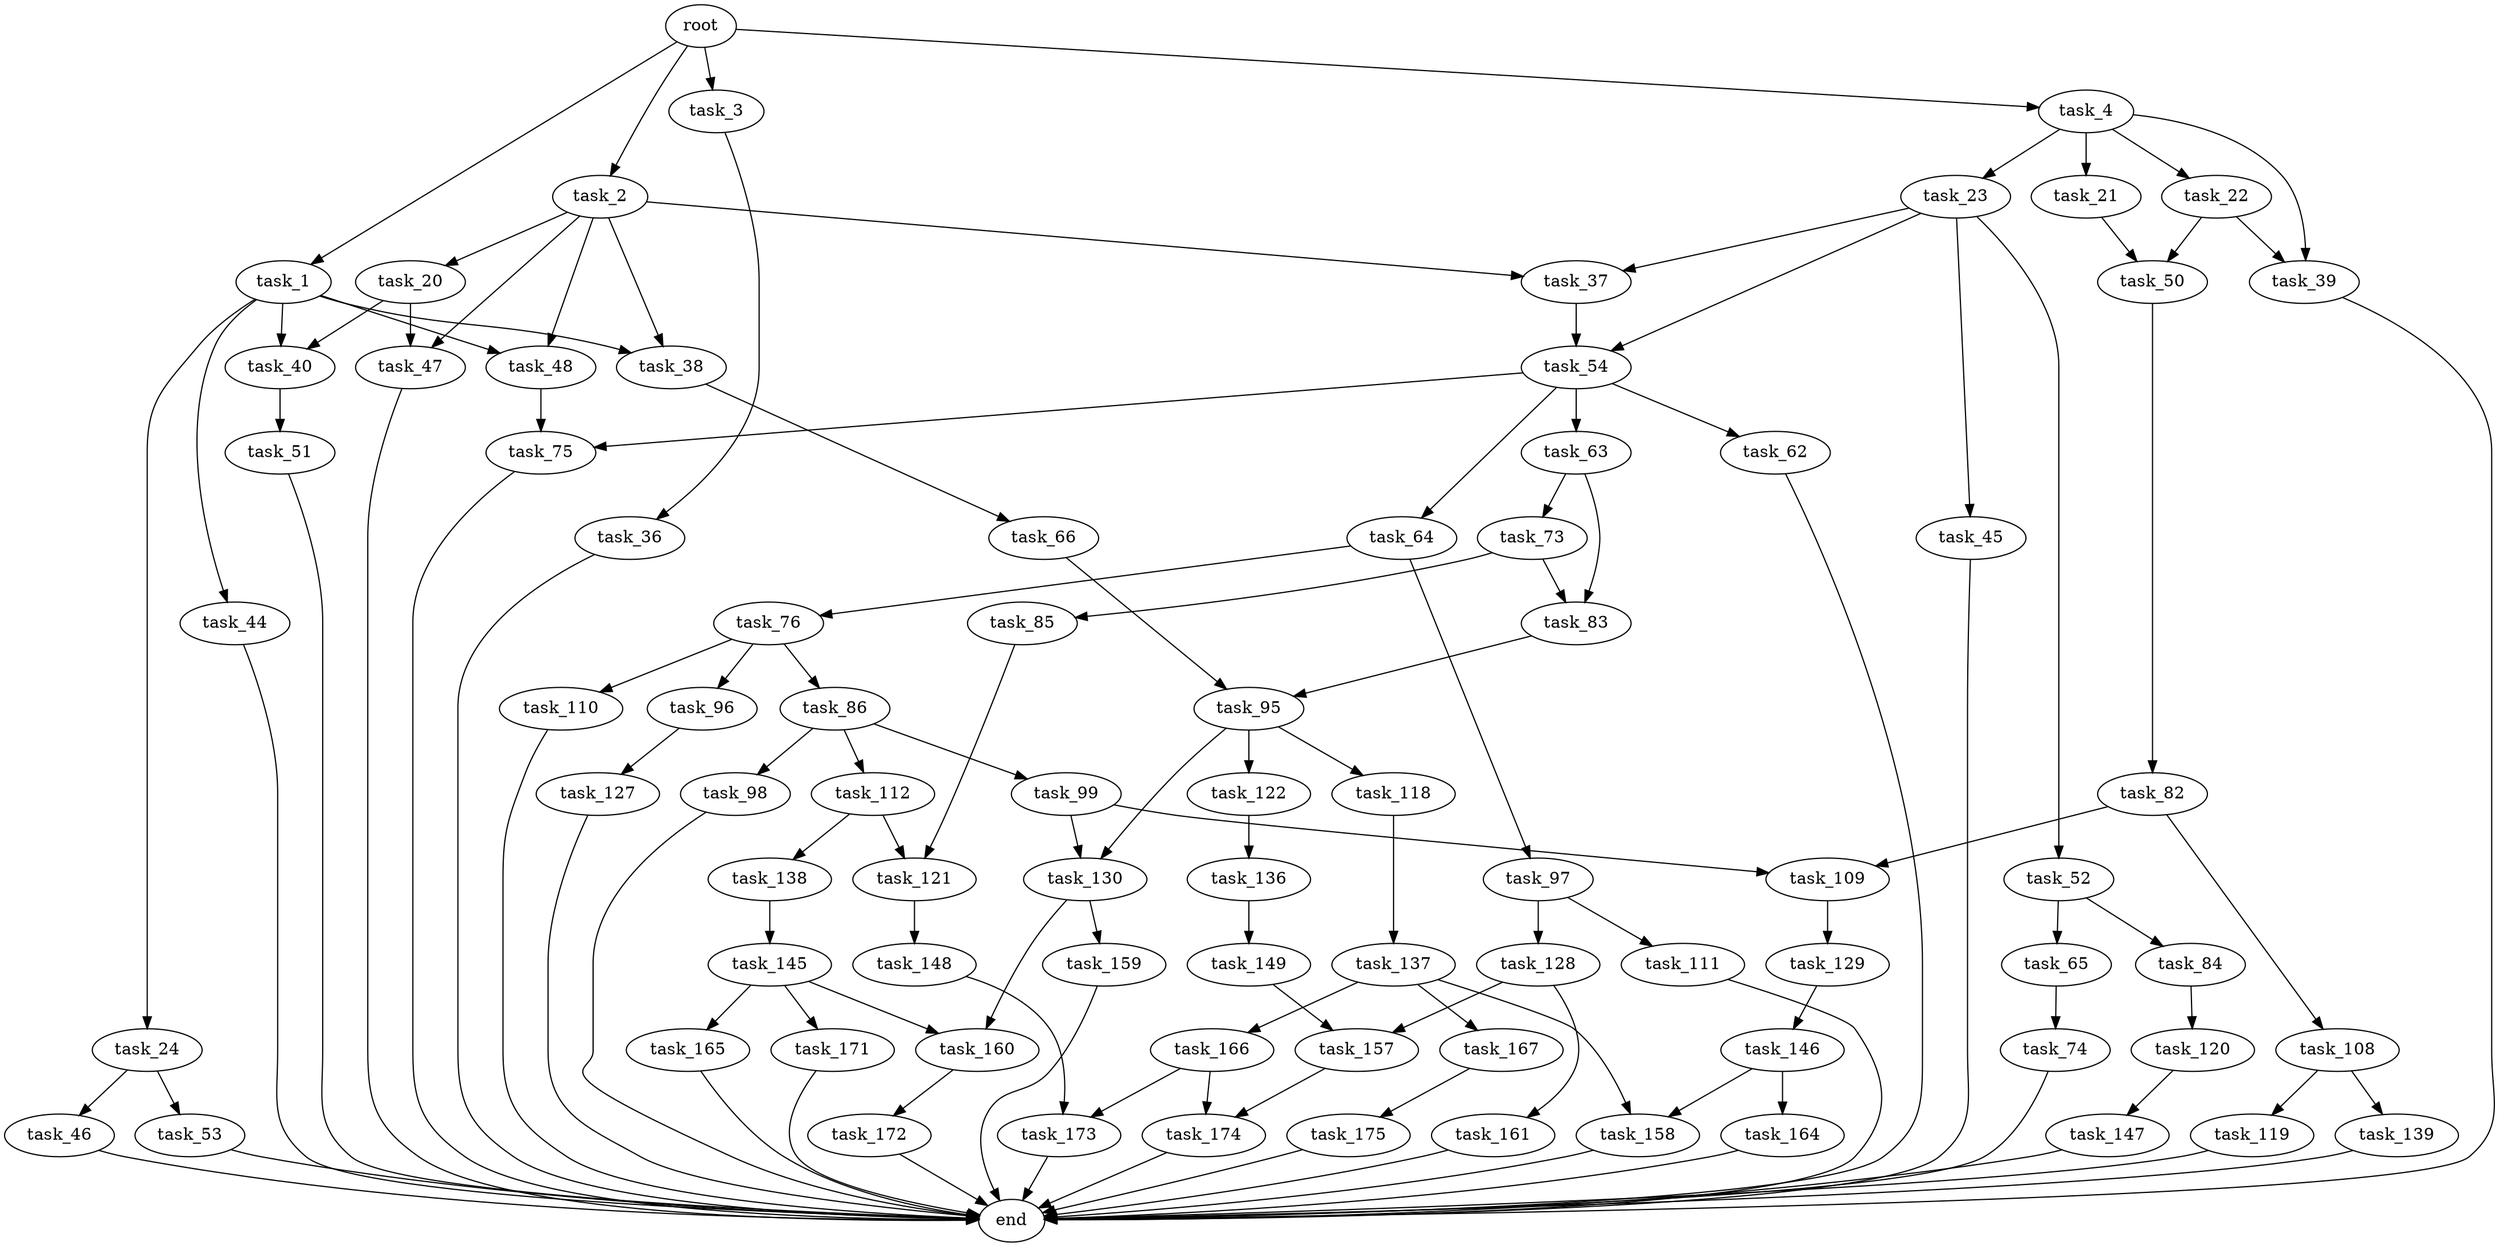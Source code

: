 digraph G {
  root [size="0.000000"];
  task_1 [size="1997196301.000000"];
  task_2 [size="68719476736.000000"];
  task_3 [size="7445692350.000000"];
  task_4 [size="35302846212.000000"];
  task_24 [size="6743222620.000000"];
  task_38 [size="2526535862.000000"];
  task_40 [size="934888366254.000000"];
  task_44 [size="4056919148.000000"];
  task_48 [size="26541887418.000000"];
  task_20 [size="38973575030.000000"];
  task_37 [size="1073741824000.000000"];
  task_47 [size="68719476736.000000"];
  task_36 [size="581960370978.000000"];
  task_21 [size="8589934592.000000"];
  task_22 [size="131304160634.000000"];
  task_23 [size="205230291864.000000"];
  task_39 [size="20825984849.000000"];
  task_50 [size="14543872830.000000"];
  task_45 [size="1073741824000.000000"];
  task_52 [size="1805874988.000000"];
  task_54 [size="68719476736.000000"];
  task_46 [size="28991029248.000000"];
  task_53 [size="549755813888.000000"];
  end [size="0.000000"];
  task_66 [size="636383699934.000000"];
  task_51 [size="11260871320.000000"];
  task_75 [size="8221859370.000000"];
  task_82 [size="12745539490.000000"];
  task_65 [size="98112322831.000000"];
  task_84 [size="346174799870.000000"];
  task_62 [size="13055573004.000000"];
  task_63 [size="443206312055.000000"];
  task_64 [size="85391983302.000000"];
  task_73 [size="133099680696.000000"];
  task_83 [size="7635226042.000000"];
  task_76 [size="1795978363.000000"];
  task_97 [size="3915199660.000000"];
  task_74 [size="1321443829545.000000"];
  task_95 [size="368293445632.000000"];
  task_85 [size="190851901505.000000"];
  task_86 [size="74759842068.000000"];
  task_96 [size="28991029248.000000"];
  task_110 [size="189443426276.000000"];
  task_108 [size="12799615397.000000"];
  task_109 [size="720501853084.000000"];
  task_120 [size="58128167989.000000"];
  task_121 [size="399488642639.000000"];
  task_98 [size="6025857786.000000"];
  task_99 [size="134217728000.000000"];
  task_112 [size="1073741824000.000000"];
  task_118 [size="196633145974.000000"];
  task_122 [size="12576354950.000000"];
  task_130 [size="14736933731.000000"];
  task_127 [size="782757789696.000000"];
  task_111 [size="14344185762.000000"];
  task_128 [size="369129395675.000000"];
  task_119 [size="8589934592.000000"];
  task_139 [size="8589934592.000000"];
  task_129 [size="13810018049.000000"];
  task_138 [size="368293445632.000000"];
  task_137 [size="36642185166.000000"];
  task_147 [size="137904644076.000000"];
  task_148 [size="27957959593.000000"];
  task_136 [size="171045753695.000000"];
  task_157 [size="704504076949.000000"];
  task_161 [size="3549578719.000000"];
  task_146 [size="231928233984.000000"];
  task_159 [size="189715061806.000000"];
  task_160 [size="68719476736.000000"];
  task_149 [size="1073741824000.000000"];
  task_158 [size="514323117848.000000"];
  task_166 [size="62078569698.000000"];
  task_167 [size="568516210650.000000"];
  task_145 [size="368293445632.000000"];
  task_165 [size="449364513.000000"];
  task_171 [size="279081407402.000000"];
  task_164 [size="199937255304.000000"];
  task_173 [size="16788666670.000000"];
  task_174 [size="5871275963.000000"];
  task_172 [size="319432475708.000000"];
  task_175 [size="68719476736.000000"];

  root -> task_1 [size="1.000000"];
  root -> task_2 [size="1.000000"];
  root -> task_3 [size="1.000000"];
  root -> task_4 [size="1.000000"];
  task_1 -> task_24 [size="209715200.000000"];
  task_1 -> task_38 [size="209715200.000000"];
  task_1 -> task_40 [size="209715200.000000"];
  task_1 -> task_44 [size="209715200.000000"];
  task_1 -> task_48 [size="209715200.000000"];
  task_2 -> task_20 [size="134217728.000000"];
  task_2 -> task_37 [size="134217728.000000"];
  task_2 -> task_38 [size="134217728.000000"];
  task_2 -> task_47 [size="134217728.000000"];
  task_2 -> task_48 [size="134217728.000000"];
  task_3 -> task_36 [size="134217728.000000"];
  task_4 -> task_21 [size="838860800.000000"];
  task_4 -> task_22 [size="838860800.000000"];
  task_4 -> task_23 [size="838860800.000000"];
  task_4 -> task_39 [size="838860800.000000"];
  task_24 -> task_46 [size="411041792.000000"];
  task_24 -> task_53 [size="411041792.000000"];
  task_38 -> task_66 [size="134217728.000000"];
  task_40 -> task_51 [size="838860800.000000"];
  task_44 -> end [size="1.000000"];
  task_48 -> task_75 [size="536870912.000000"];
  task_20 -> task_40 [size="75497472.000000"];
  task_20 -> task_47 [size="75497472.000000"];
  task_37 -> task_54 [size="838860800.000000"];
  task_47 -> end [size="1.000000"];
  task_36 -> end [size="1.000000"];
  task_21 -> task_50 [size="33554432.000000"];
  task_22 -> task_39 [size="411041792.000000"];
  task_22 -> task_50 [size="411041792.000000"];
  task_23 -> task_37 [size="134217728.000000"];
  task_23 -> task_45 [size="134217728.000000"];
  task_23 -> task_52 [size="134217728.000000"];
  task_23 -> task_54 [size="134217728.000000"];
  task_39 -> end [size="1.000000"];
  task_50 -> task_82 [size="411041792.000000"];
  task_45 -> end [size="1.000000"];
  task_52 -> task_65 [size="33554432.000000"];
  task_52 -> task_84 [size="33554432.000000"];
  task_54 -> task_62 [size="134217728.000000"];
  task_54 -> task_63 [size="134217728.000000"];
  task_54 -> task_64 [size="134217728.000000"];
  task_54 -> task_75 [size="134217728.000000"];
  task_46 -> end [size="1.000000"];
  task_53 -> end [size="1.000000"];
  task_66 -> task_95 [size="411041792.000000"];
  task_51 -> end [size="1.000000"];
  task_75 -> end [size="1.000000"];
  task_82 -> task_108 [size="209715200.000000"];
  task_82 -> task_109 [size="209715200.000000"];
  task_65 -> task_74 [size="75497472.000000"];
  task_84 -> task_120 [size="679477248.000000"];
  task_62 -> end [size="1.000000"];
  task_63 -> task_73 [size="411041792.000000"];
  task_63 -> task_83 [size="411041792.000000"];
  task_64 -> task_76 [size="411041792.000000"];
  task_64 -> task_97 [size="411041792.000000"];
  task_73 -> task_83 [size="134217728.000000"];
  task_73 -> task_85 [size="134217728.000000"];
  task_83 -> task_95 [size="301989888.000000"];
  task_76 -> task_86 [size="33554432.000000"];
  task_76 -> task_96 [size="33554432.000000"];
  task_76 -> task_110 [size="33554432.000000"];
  task_97 -> task_111 [size="75497472.000000"];
  task_97 -> task_128 [size="75497472.000000"];
  task_74 -> end [size="1.000000"];
  task_95 -> task_118 [size="411041792.000000"];
  task_95 -> task_122 [size="411041792.000000"];
  task_95 -> task_130 [size="411041792.000000"];
  task_85 -> task_121 [size="411041792.000000"];
  task_86 -> task_98 [size="75497472.000000"];
  task_86 -> task_99 [size="75497472.000000"];
  task_86 -> task_112 [size="75497472.000000"];
  task_96 -> task_127 [size="75497472.000000"];
  task_110 -> end [size="1.000000"];
  task_108 -> task_119 [size="838860800.000000"];
  task_108 -> task_139 [size="838860800.000000"];
  task_109 -> task_129 [size="536870912.000000"];
  task_120 -> task_147 [size="75497472.000000"];
  task_121 -> task_148 [size="679477248.000000"];
  task_98 -> end [size="1.000000"];
  task_99 -> task_109 [size="209715200.000000"];
  task_99 -> task_130 [size="209715200.000000"];
  task_112 -> task_121 [size="838860800.000000"];
  task_112 -> task_138 [size="838860800.000000"];
  task_118 -> task_137 [size="411041792.000000"];
  task_122 -> task_136 [size="33554432.000000"];
  task_130 -> task_159 [size="301989888.000000"];
  task_130 -> task_160 [size="301989888.000000"];
  task_127 -> end [size="1.000000"];
  task_111 -> end [size="1.000000"];
  task_128 -> task_157 [size="679477248.000000"];
  task_128 -> task_161 [size="679477248.000000"];
  task_119 -> end [size="1.000000"];
  task_139 -> end [size="1.000000"];
  task_129 -> task_146 [size="411041792.000000"];
  task_138 -> task_145 [size="411041792.000000"];
  task_137 -> task_158 [size="679477248.000000"];
  task_137 -> task_166 [size="679477248.000000"];
  task_137 -> task_167 [size="679477248.000000"];
  task_147 -> end [size="1.000000"];
  task_148 -> task_173 [size="33554432.000000"];
  task_136 -> task_149 [size="679477248.000000"];
  task_157 -> task_174 [size="679477248.000000"];
  task_161 -> end [size="1.000000"];
  task_146 -> task_158 [size="301989888.000000"];
  task_146 -> task_164 [size="301989888.000000"];
  task_159 -> end [size="1.000000"];
  task_160 -> task_172 [size="134217728.000000"];
  task_149 -> task_157 [size="838860800.000000"];
  task_158 -> end [size="1.000000"];
  task_166 -> task_173 [size="75497472.000000"];
  task_166 -> task_174 [size="75497472.000000"];
  task_167 -> task_175 [size="411041792.000000"];
  task_145 -> task_160 [size="411041792.000000"];
  task_145 -> task_165 [size="411041792.000000"];
  task_145 -> task_171 [size="411041792.000000"];
  task_165 -> end [size="1.000000"];
  task_171 -> end [size="1.000000"];
  task_164 -> end [size="1.000000"];
  task_173 -> end [size="1.000000"];
  task_174 -> end [size="1.000000"];
  task_172 -> end [size="1.000000"];
  task_175 -> end [size="1.000000"];
}
